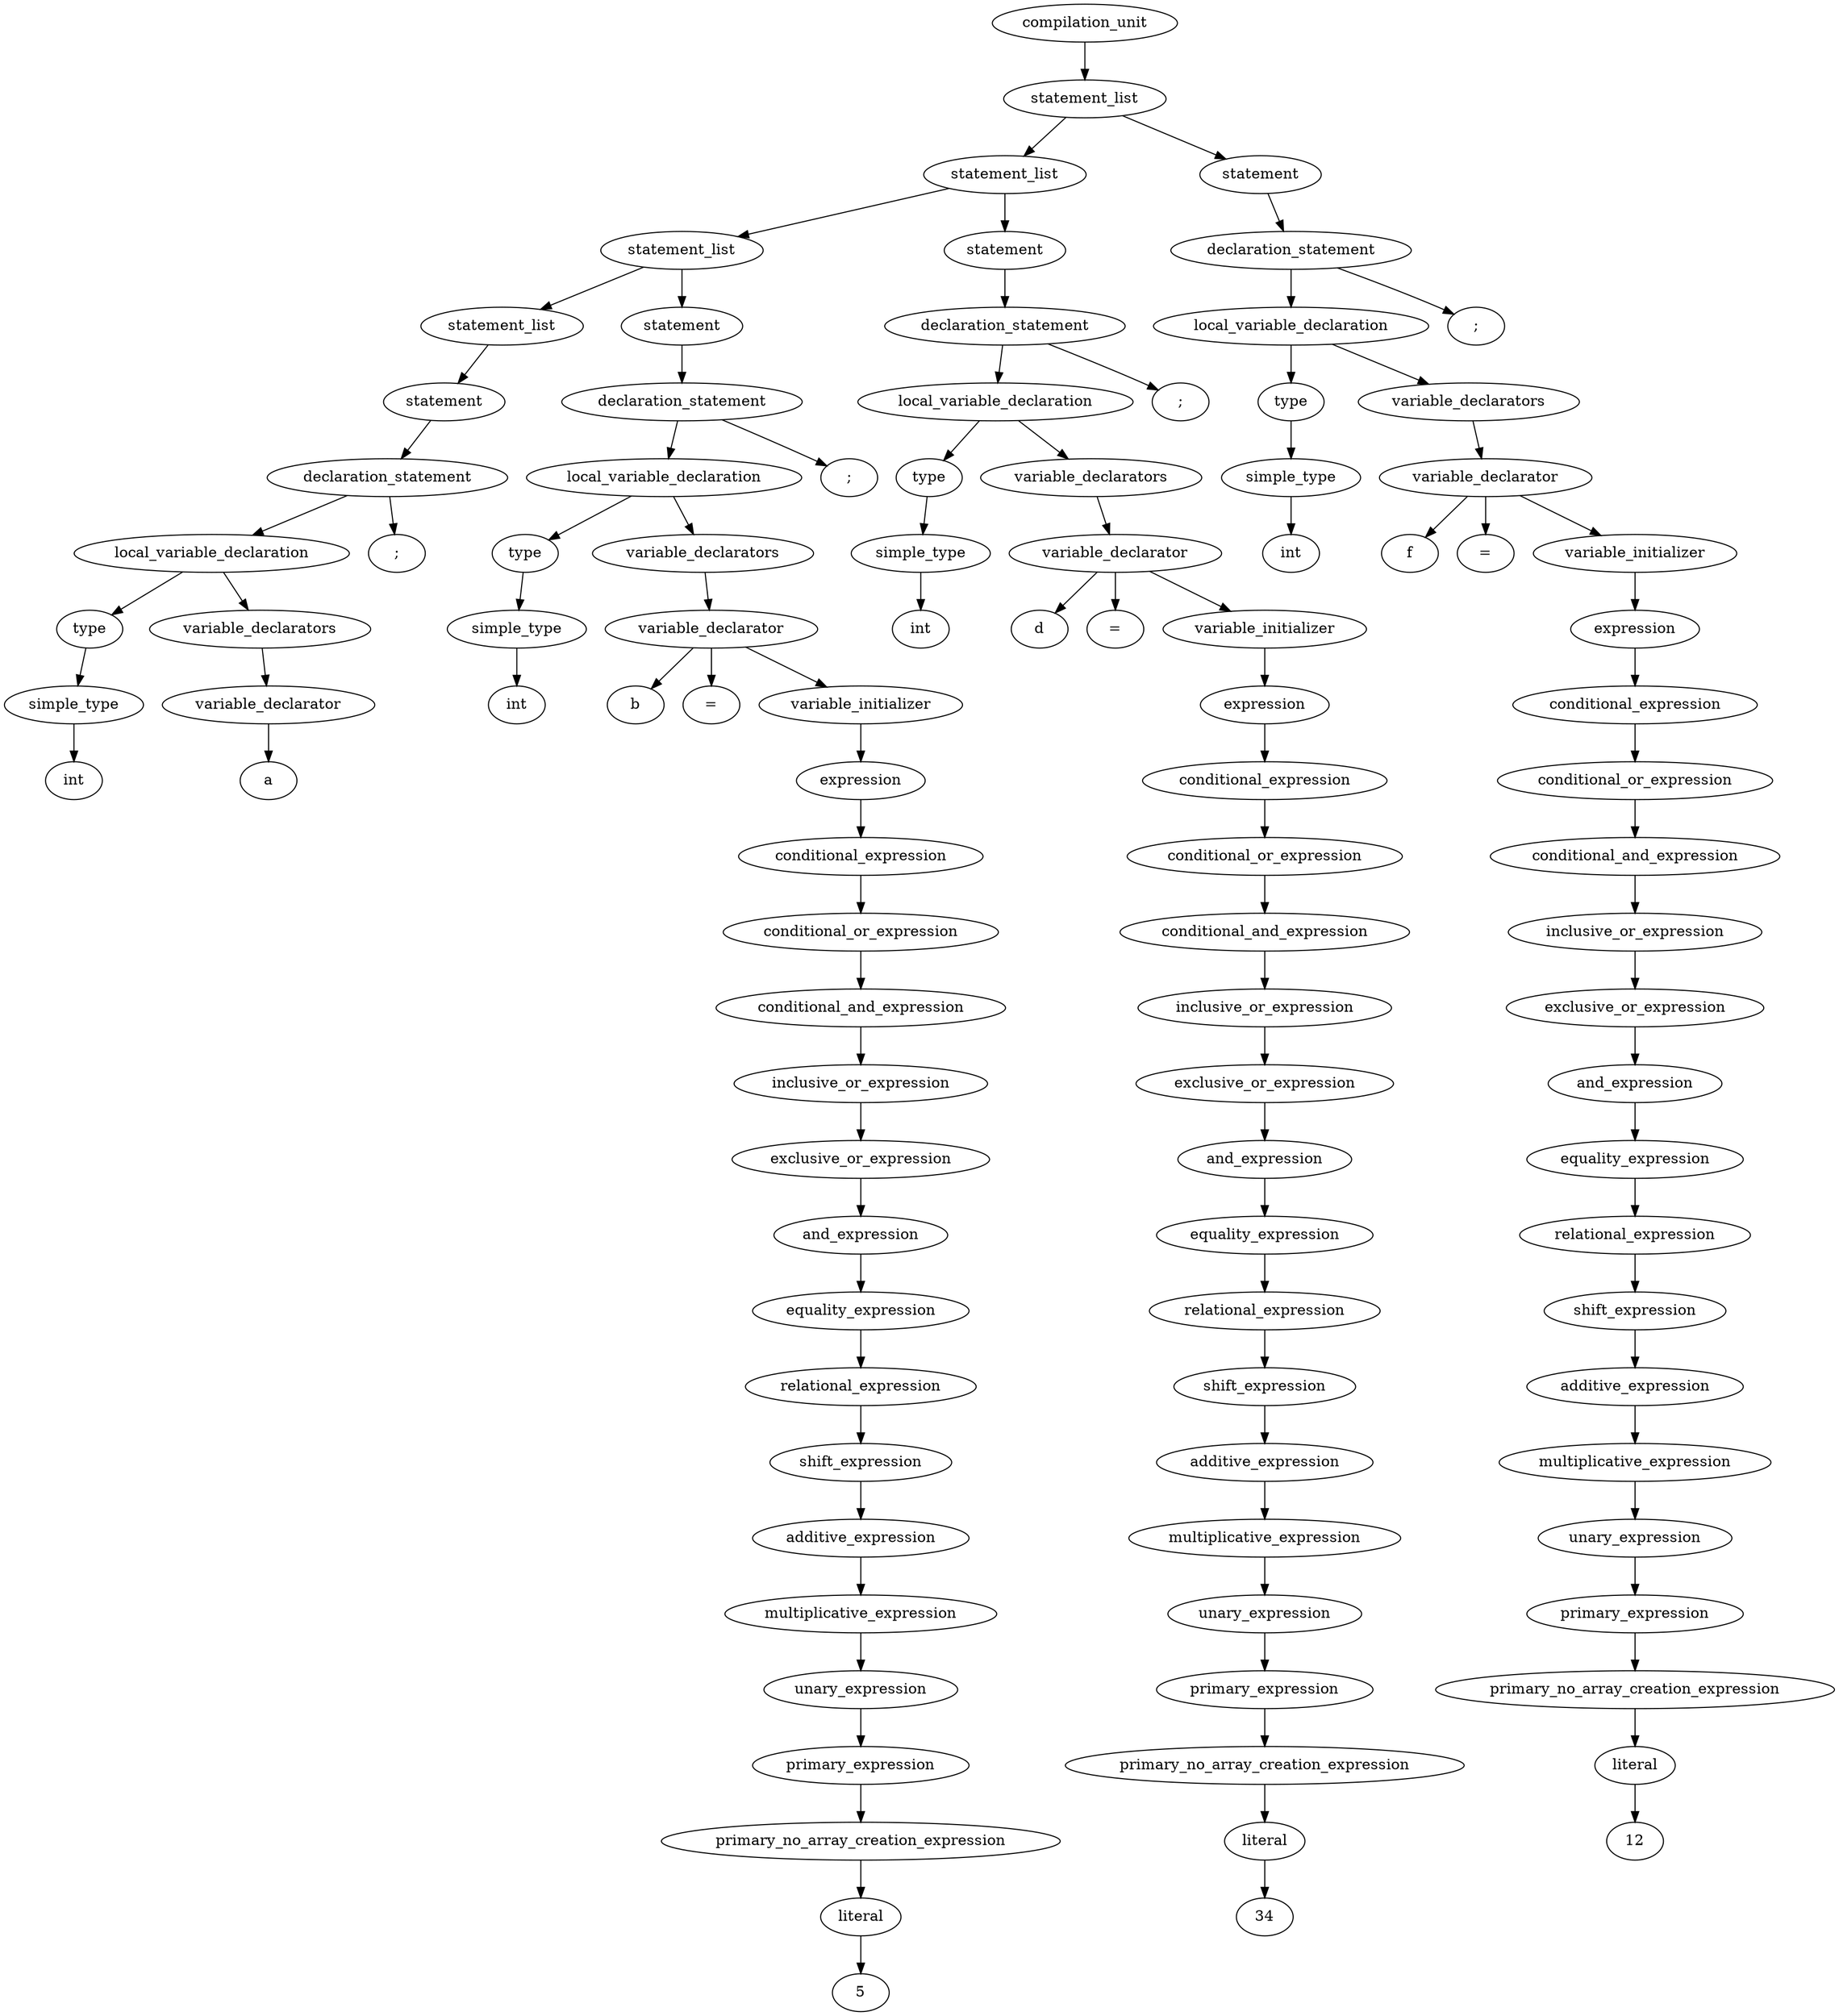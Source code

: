 digraph G{
id0[label="compilation_unit"];
id1[label="statement_list"];
id2[label="statement_list"];
id3[label="statement_list"];
id4[label="statement_list"];
id5[label="statement"];
id6[label="declaration_statement"];
id7[label="local_variable_declaration"];
id8[label="type"];
id9[label="simple_type"];
id10[label="int"];
id9->id10;
id8->id9;
id11[label="variable_declarators"];
id12[label="variable_declarator"];
id13[label="a"];
id12->id13;
id11->id12;
id7->id8;
id7->id11;
id14[label=";"];
id6->id7;
id6->id14;
id5->id6;
id4->id5;
id15[label="statement"];
id16[label="declaration_statement"];
id17[label="local_variable_declaration"];
id18[label="type"];
id19[label="simple_type"];
id20[label="int"];
id19->id20;
id18->id19;
id21[label="variable_declarators"];
id22[label="variable_declarator"];
id23[label="b"];
id24[label="="];
id25[label="variable_initializer"];
id26[label="expression"];
id27[label="conditional_expression"];
id28[label="conditional_or_expression"];
id29[label="conditional_and_expression"];
id30[label="inclusive_or_expression"];
id31[label="exclusive_or_expression"];
id32[label="and_expression"];
id33[label="equality_expression"];
id34[label="relational_expression"];
id35[label="shift_expression"];
id36[label="additive_expression"];
id37[label="multiplicative_expression"];
id38[label="unary_expression"];
id39[label="primary_expression"];
id40[label="primary_no_array_creation_expression"];
id41[label="literal"];
id42[label="5"];
id41->id42;
id40->id41;
id39->id40;
id38->id39;
id37->id38;
id36->id37;
id35->id36;
id34->id35;
id33->id34;
id32->id33;
id31->id32;
id30->id31;
id29->id30;
id28->id29;
id27->id28;
id26->id27;
id25->id26;
id22->id23;
id22->id24;
id22->id25;
id21->id22;
id17->id18;
id17->id21;
id43[label=";"];
id16->id17;
id16->id43;
id15->id16;
id3->id4;
id3->id15;
id44[label="statement"];
id45[label="declaration_statement"];
id46[label="local_variable_declaration"];
id47[label="type"];
id48[label="simple_type"];
id49[label="int"];
id48->id49;
id47->id48;
id50[label="variable_declarators"];
id51[label="variable_declarator"];
id52[label="d"];
id53[label="="];
id54[label="variable_initializer"];
id55[label="expression"];
id56[label="conditional_expression"];
id57[label="conditional_or_expression"];
id58[label="conditional_and_expression"];
id59[label="inclusive_or_expression"];
id60[label="exclusive_or_expression"];
id61[label="and_expression"];
id62[label="equality_expression"];
id63[label="relational_expression"];
id64[label="shift_expression"];
id65[label="additive_expression"];
id66[label="multiplicative_expression"];
id67[label="unary_expression"];
id68[label="primary_expression"];
id69[label="primary_no_array_creation_expression"];
id70[label="literal"];
id71[label="34"];
id70->id71;
id69->id70;
id68->id69;
id67->id68;
id66->id67;
id65->id66;
id64->id65;
id63->id64;
id62->id63;
id61->id62;
id60->id61;
id59->id60;
id58->id59;
id57->id58;
id56->id57;
id55->id56;
id54->id55;
id51->id52;
id51->id53;
id51->id54;
id50->id51;
id46->id47;
id46->id50;
id72[label=";"];
id45->id46;
id45->id72;
id44->id45;
id2->id3;
id2->id44;
id73[label="statement"];
id74[label="declaration_statement"];
id75[label="local_variable_declaration"];
id76[label="type"];
id77[label="simple_type"];
id78[label="int"];
id77->id78;
id76->id77;
id79[label="variable_declarators"];
id80[label="variable_declarator"];
id81[label="f"];
id82[label="="];
id83[label="variable_initializer"];
id84[label="expression"];
id85[label="conditional_expression"];
id86[label="conditional_or_expression"];
id87[label="conditional_and_expression"];
id88[label="inclusive_or_expression"];
id89[label="exclusive_or_expression"];
id90[label="and_expression"];
id91[label="equality_expression"];
id92[label="relational_expression"];
id93[label="shift_expression"];
id94[label="additive_expression"];
id95[label="multiplicative_expression"];
id96[label="unary_expression"];
id97[label="primary_expression"];
id98[label="primary_no_array_creation_expression"];
id99[label="literal"];
id100[label="12"];
id99->id100;
id98->id99;
id97->id98;
id96->id97;
id95->id96;
id94->id95;
id93->id94;
id92->id93;
id91->id92;
id90->id91;
id89->id90;
id88->id89;
id87->id88;
id86->id87;
id85->id86;
id84->id85;
id83->id84;
id80->id81;
id80->id82;
id80->id83;
id79->id80;
id75->id76;
id75->id79;
id101[label=";"];
id74->id75;
id74->id101;
id73->id74;
id1->id2;
id1->id73;
id0->id1;
}